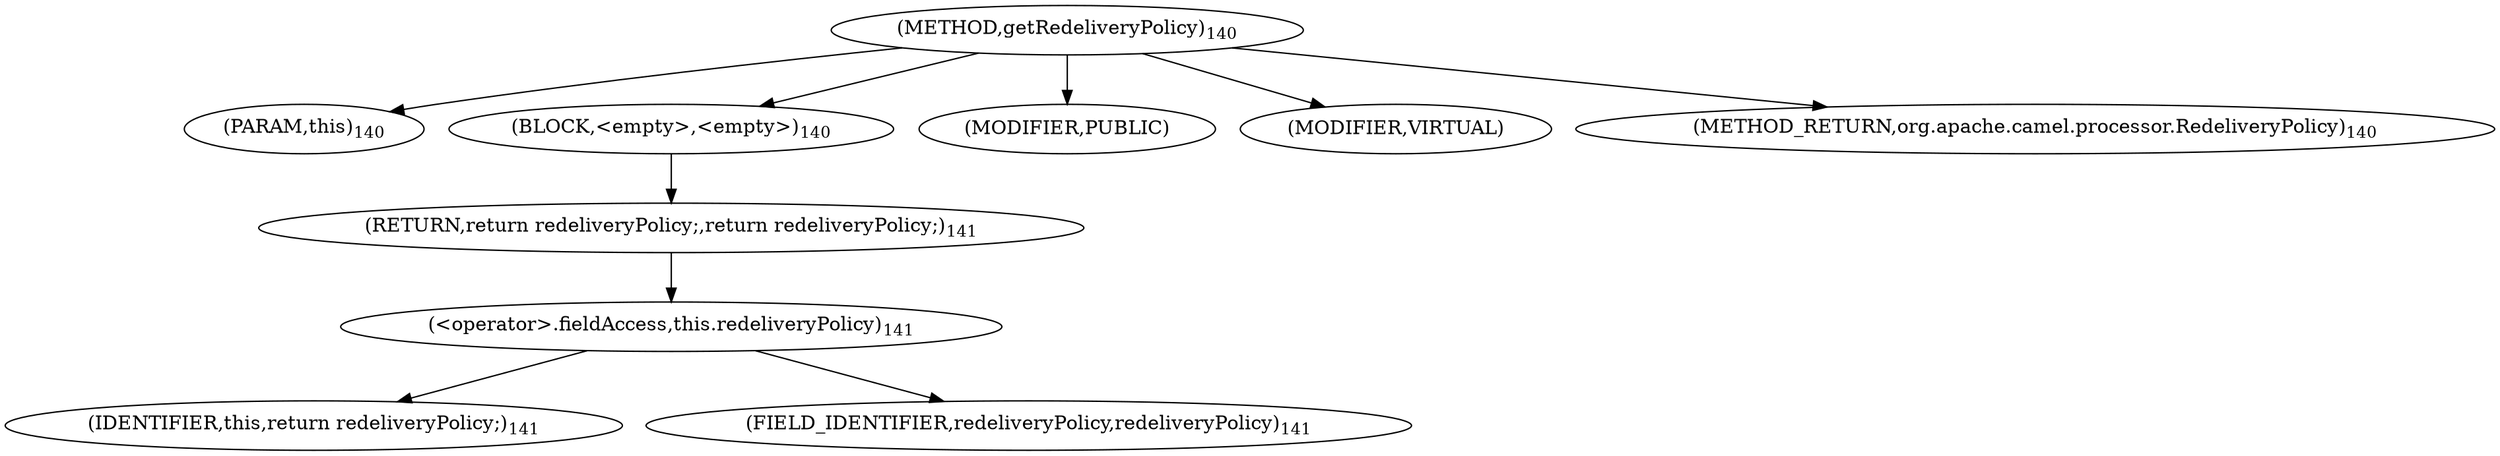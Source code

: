 digraph "getRedeliveryPolicy" {  
"323" [label = <(METHOD,getRedeliveryPolicy)<SUB>140</SUB>> ]
"324" [label = <(PARAM,this)<SUB>140</SUB>> ]
"325" [label = <(BLOCK,&lt;empty&gt;,&lt;empty&gt;)<SUB>140</SUB>> ]
"326" [label = <(RETURN,return redeliveryPolicy;,return redeliveryPolicy;)<SUB>141</SUB>> ]
"327" [label = <(&lt;operator&gt;.fieldAccess,this.redeliveryPolicy)<SUB>141</SUB>> ]
"328" [label = <(IDENTIFIER,this,return redeliveryPolicy;)<SUB>141</SUB>> ]
"329" [label = <(FIELD_IDENTIFIER,redeliveryPolicy,redeliveryPolicy)<SUB>141</SUB>> ]
"330" [label = <(MODIFIER,PUBLIC)> ]
"331" [label = <(MODIFIER,VIRTUAL)> ]
"332" [label = <(METHOD_RETURN,org.apache.camel.processor.RedeliveryPolicy)<SUB>140</SUB>> ]
  "323" -> "324" 
  "323" -> "325" 
  "323" -> "330" 
  "323" -> "331" 
  "323" -> "332" 
  "325" -> "326" 
  "326" -> "327" 
  "327" -> "328" 
  "327" -> "329" 
}
